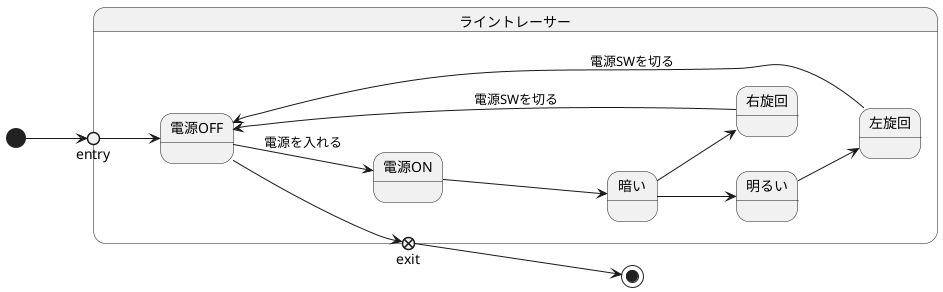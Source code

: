 @startuml
left to right direction

state ライントレーサー{
state entry <<entryPoint>>
state exit <<exitPoint>>

entry --> 電源OFF
電源OFF --> 電源ON : 電源を入れる
電源ON --> 暗い 
暗い --> 右旋回 
明るい --> 左旋回
暗い --> 明るい
右旋回 --> 電源OFF : 電源SWを切る
左旋回 --> 電源OFF : 電源SWを切る
電源OFF --> exit
}
[*] --> entry
exit --> [*]

@enduml
